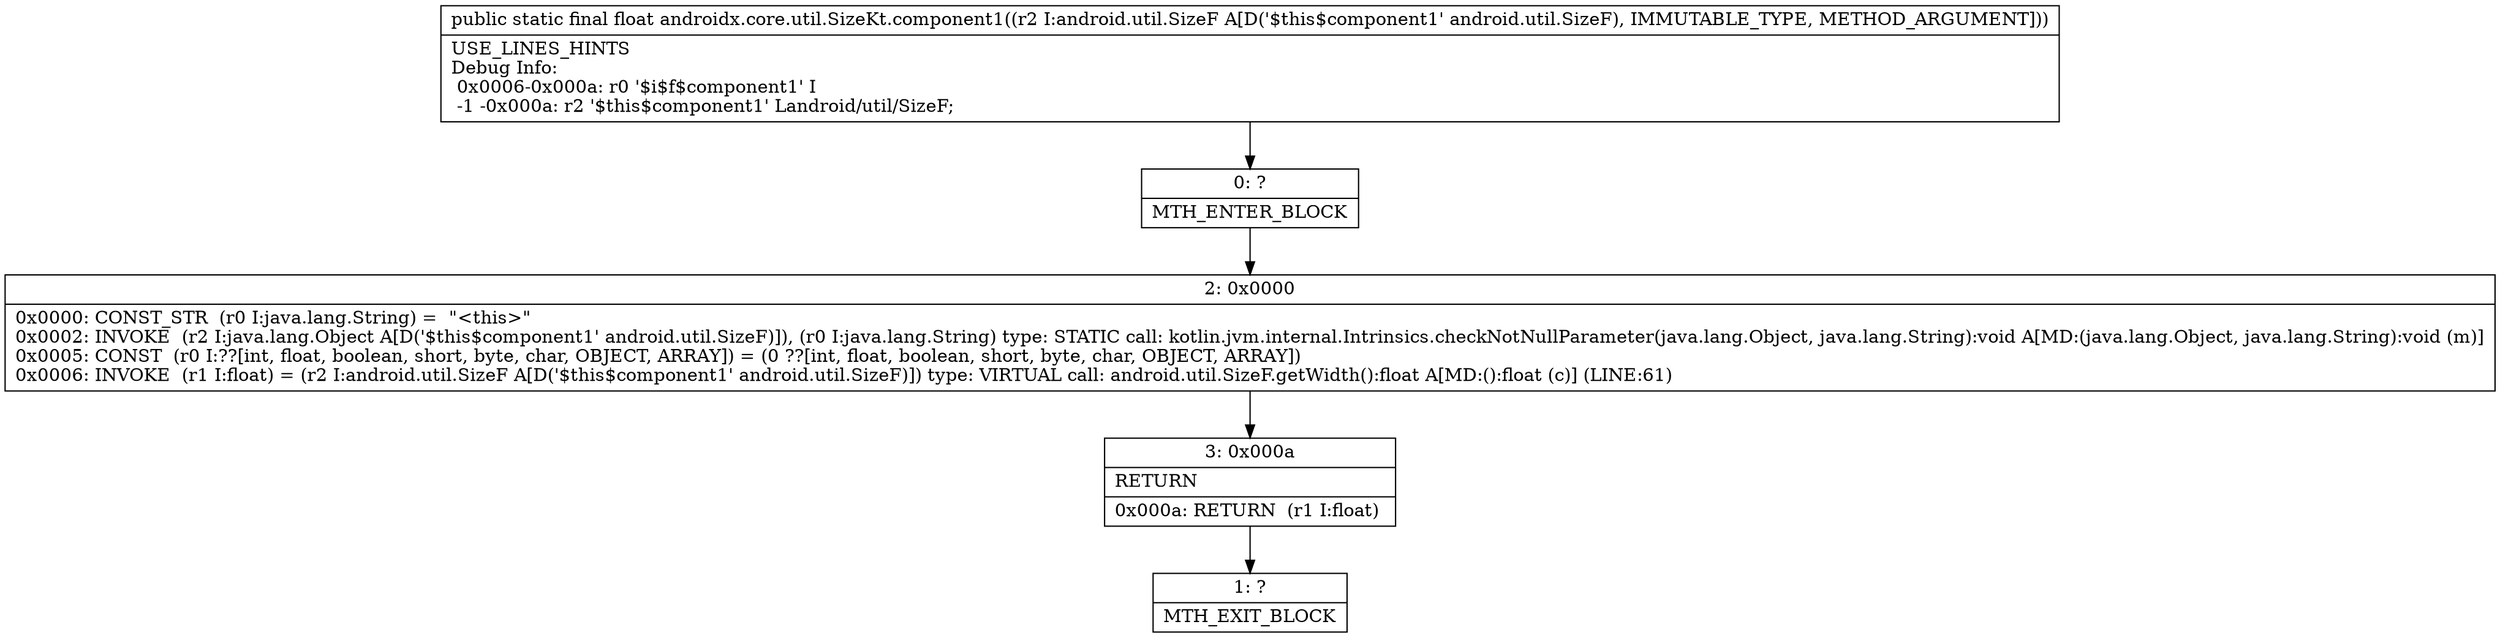 digraph "CFG forandroidx.core.util.SizeKt.component1(Landroid\/util\/SizeF;)F" {
Node_0 [shape=record,label="{0\:\ ?|MTH_ENTER_BLOCK\l}"];
Node_2 [shape=record,label="{2\:\ 0x0000|0x0000: CONST_STR  (r0 I:java.lang.String) =  \"\<this\>\" \l0x0002: INVOKE  (r2 I:java.lang.Object A[D('$this$component1' android.util.SizeF)]), (r0 I:java.lang.String) type: STATIC call: kotlin.jvm.internal.Intrinsics.checkNotNullParameter(java.lang.Object, java.lang.String):void A[MD:(java.lang.Object, java.lang.String):void (m)]\l0x0005: CONST  (r0 I:??[int, float, boolean, short, byte, char, OBJECT, ARRAY]) = (0 ??[int, float, boolean, short, byte, char, OBJECT, ARRAY]) \l0x0006: INVOKE  (r1 I:float) = (r2 I:android.util.SizeF A[D('$this$component1' android.util.SizeF)]) type: VIRTUAL call: android.util.SizeF.getWidth():float A[MD:():float (c)] (LINE:61)\l}"];
Node_3 [shape=record,label="{3\:\ 0x000a|RETURN\l|0x000a: RETURN  (r1 I:float) \l}"];
Node_1 [shape=record,label="{1\:\ ?|MTH_EXIT_BLOCK\l}"];
MethodNode[shape=record,label="{public static final float androidx.core.util.SizeKt.component1((r2 I:android.util.SizeF A[D('$this$component1' android.util.SizeF), IMMUTABLE_TYPE, METHOD_ARGUMENT]))  | USE_LINES_HINTS\lDebug Info:\l  0x0006\-0x000a: r0 '$i$f$component1' I\l  \-1 \-0x000a: r2 '$this$component1' Landroid\/util\/SizeF;\l}"];
MethodNode -> Node_0;Node_0 -> Node_2;
Node_2 -> Node_3;
Node_3 -> Node_1;
}

